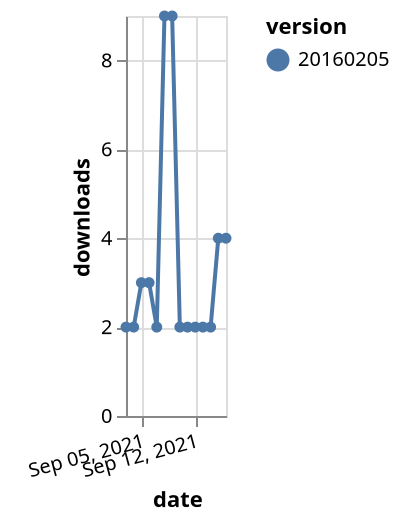 {"$schema": "https://vega.github.io/schema/vega-lite/v5.json", "description": "A simple bar chart with embedded data.", "data": {"values": [{"date": "2021-09-03", "total": 3979, "delta": 2, "version": "20160205"}, {"date": "2021-09-04", "total": 3981, "delta": 2, "version": "20160205"}, {"date": "2021-09-05", "total": 3984, "delta": 3, "version": "20160205"}, {"date": "2021-09-06", "total": 3987, "delta": 3, "version": "20160205"}, {"date": "2021-09-07", "total": 3989, "delta": 2, "version": "20160205"}, {"date": "2021-09-08", "total": 3998, "delta": 9, "version": "20160205"}, {"date": "2021-09-09", "total": 4007, "delta": 9, "version": "20160205"}, {"date": "2021-09-10", "total": 4009, "delta": 2, "version": "20160205"}, {"date": "2021-09-11", "total": 4011, "delta": 2, "version": "20160205"}, {"date": "2021-09-12", "total": 4013, "delta": 2, "version": "20160205"}, {"date": "2021-09-13", "total": 4015, "delta": 2, "version": "20160205"}, {"date": "2021-09-14", "total": 4017, "delta": 2, "version": "20160205"}, {"date": "2021-09-15", "total": 4021, "delta": 4, "version": "20160205"}, {"date": "2021-09-16", "total": 4025, "delta": 4, "version": "20160205"}]}, "width": "container", "mark": {"type": "line", "point": {"filled": true}}, "encoding": {"x": {"field": "date", "type": "temporal", "timeUnit": "yearmonthdate", "title": "date", "axis": {"labelAngle": -15}}, "y": {"field": "delta", "type": "quantitative", "title": "downloads"}, "color": {"field": "version", "type": "nominal"}, "tooltip": {"field": "delta"}}}